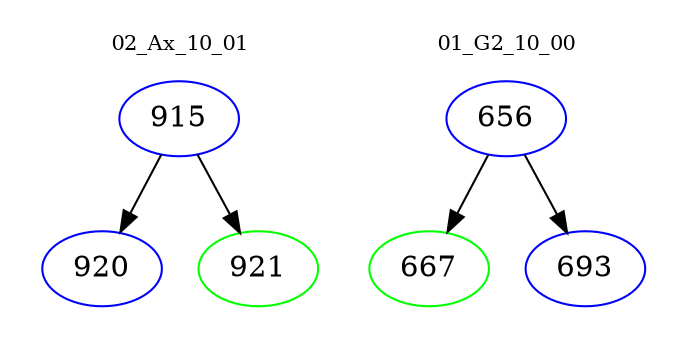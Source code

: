 digraph{
subgraph cluster_0 {
color = white
label = "02_Ax_10_01";
fontsize=10;
T0_915 [label="915", color="blue"]
T0_915 -> T0_920 [color="black"]
T0_920 [label="920", color="blue"]
T0_915 -> T0_921 [color="black"]
T0_921 [label="921", color="green"]
}
subgraph cluster_1 {
color = white
label = "01_G2_10_00";
fontsize=10;
T1_656 [label="656", color="blue"]
T1_656 -> T1_667 [color="black"]
T1_667 [label="667", color="green"]
T1_656 -> T1_693 [color="black"]
T1_693 [label="693", color="blue"]
}
}
